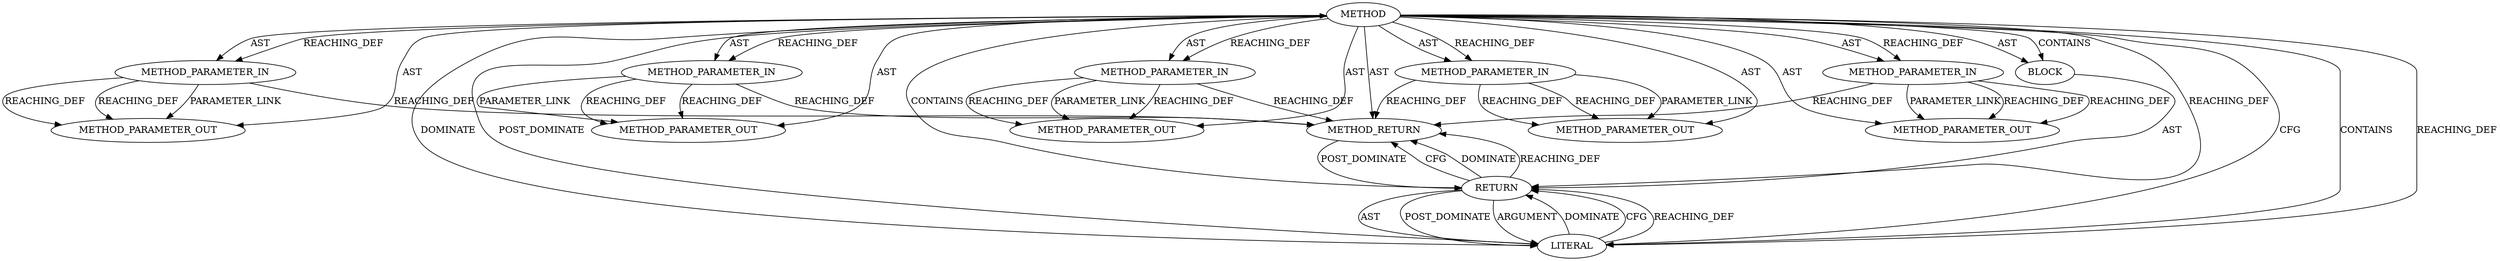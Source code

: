 digraph {
  27009 [label=METHOD_PARAMETER_OUT ORDER=2 CODE="EVP_PKEY *pkey" IS_VARIADIC=false COLUMN_NUMBER=39 LINE_NUMBER=98 TYPE_FULL_NAME="EVP_PKEY" EVALUATION_STRATEGY="BY_VALUE" INDEX=2 NAME="pkey"]
  16332 [label=METHOD_PARAMETER_IN ORDER=5 CODE="unsigned int flags" IS_VARIADIC=false COLUMN_NUMBER=5 LINE_NUMBER=99 TYPE_FULL_NAME="unsigned int" EVALUATION_STRATEGY="BY_VALUE" INDEX=5 NAME="flags"]
  16328 [label=METHOD_PARAMETER_IN ORDER=1 CODE="CMS_ContentInfo *cms" IS_VARIADIC=false COLUMN_NUMBER=17 LINE_NUMBER=98 TYPE_FULL_NAME="CMS_ContentInfo" EVALUATION_STRATEGY="BY_VALUE" INDEX=1 NAME="cms"]
  16336 [label=METHOD_RETURN ORDER=7 CODE="int" COLUMN_NUMBER=1 LINE_NUMBER=98 TYPE_FULL_NAME="int" EVALUATION_STRATEGY="BY_VALUE"]
  16335 [label=LITERAL ORDER=1 ARGUMENT_INDEX=-1 CODE="0" COLUMN_NUMBER=9 LINE_NUMBER=101 TYPE_FULL_NAME="int"]
  16327 [label=METHOD COLUMN_NUMBER=1 LINE_NUMBER=98 COLUMN_NUMBER_END=2 IS_EXTERNAL=false SIGNATURE="int CMS_decrypt (CMS_ContentInfo*,EVP_PKEY*,X509*,BIO*,unsigned int)" NAME="CMS_decrypt" AST_PARENT_TYPE="TYPE_DECL" AST_PARENT_FULL_NAME="/home/kb/PycharmProjects/in-line-we-trust/data/raw/openssl/functions/CMS_decrypt--eeb9cdfc945783753c1d.c:<global>" ORDER=6 CODE="int CMS_decrypt (CMS_ContentInfo *cms,EVP_PKEY *pkey,X509 *cert,BIO *data,unsigned int flags)" FULL_NAME="CMS_decrypt" LINE_NUMBER_END=102 FILENAME="/home/kb/PycharmProjects/in-line-we-trust/data/raw/openssl/functions/CMS_decrypt--eeb9cdfc945783753c1d.c"]
  27011 [label=METHOD_PARAMETER_OUT ORDER=4 CODE="BIO *data" IS_VARIADIC=false COLUMN_NUMBER=67 LINE_NUMBER=98 TYPE_FULL_NAME="BIO" EVALUATION_STRATEGY="BY_VALUE" INDEX=4 NAME="data"]
  16330 [label=METHOD_PARAMETER_IN ORDER=3 CODE="X509 *cert" IS_VARIADIC=false COLUMN_NUMBER=55 LINE_NUMBER=98 TYPE_FULL_NAME="X509" EVALUATION_STRATEGY="BY_VALUE" INDEX=3 NAME="cert"]
  16333 [label=BLOCK ORDER=6 ARGUMENT_INDEX=-1 CODE="<empty>" COLUMN_NUMBER=2 LINE_NUMBER=100 TYPE_FULL_NAME="void"]
  27010 [label=METHOD_PARAMETER_OUT ORDER=3 CODE="X509 *cert" IS_VARIADIC=false COLUMN_NUMBER=55 LINE_NUMBER=98 TYPE_FULL_NAME="X509" EVALUATION_STRATEGY="BY_VALUE" INDEX=3 NAME="cert"]
  27008 [label=METHOD_PARAMETER_OUT ORDER=1 CODE="CMS_ContentInfo *cms" IS_VARIADIC=false COLUMN_NUMBER=17 LINE_NUMBER=98 TYPE_FULL_NAME="CMS_ContentInfo" EVALUATION_STRATEGY="BY_VALUE" INDEX=1 NAME="cms"]
  16329 [label=METHOD_PARAMETER_IN ORDER=2 CODE="EVP_PKEY *pkey" IS_VARIADIC=false COLUMN_NUMBER=39 LINE_NUMBER=98 TYPE_FULL_NAME="EVP_PKEY" EVALUATION_STRATEGY="BY_VALUE" INDEX=2 NAME="pkey"]
  16331 [label=METHOD_PARAMETER_IN ORDER=4 CODE="BIO *data" IS_VARIADIC=false COLUMN_NUMBER=67 LINE_NUMBER=98 TYPE_FULL_NAME="BIO" EVALUATION_STRATEGY="BY_VALUE" INDEX=4 NAME="data"]
  27012 [label=METHOD_PARAMETER_OUT ORDER=5 CODE="unsigned int flags" IS_VARIADIC=false COLUMN_NUMBER=5 LINE_NUMBER=99 TYPE_FULL_NAME="unsigned int" EVALUATION_STRATEGY="BY_VALUE" INDEX=5 NAME="flags"]
  16334 [label=RETURN ORDER=1 ARGUMENT_INDEX=-1 CODE="return 0;" COLUMN_NUMBER=2 LINE_NUMBER=101]
  16334 -> 16335 [label=ARGUMENT ]
  16327 -> 16332 [label=REACHING_DEF VARIABLE=""]
  16334 -> 16335 [label=AST ]
  16328 -> 16336 [label=REACHING_DEF VARIABLE="cms"]
  16335 -> 16334 [label=DOMINATE ]
  16334 -> 16335 [label=POST_DOMINATE ]
  16327 -> 27010 [label=AST ]
  16327 -> 27009 [label=AST ]
  16327 -> 16335 [label=CFG ]
  16335 -> 16327 [label=POST_DOMINATE ]
  16327 -> 16328 [label=REACHING_DEF VARIABLE=""]
  16327 -> 16336 [label=AST ]
  16334 -> 16336 [label=CFG ]
  16327 -> 16330 [label=AST ]
  16329 -> 27009 [label=PARAMETER_LINK ]
  16327 -> 16331 [label=AST ]
  16327 -> 16329 [label=AST ]
  16334 -> 16336 [label=DOMINATE ]
  16333 -> 16334 [label=AST ]
  16327 -> 16335 [label=CONTAINS ]
  16328 -> 27008 [label=PARAMETER_LINK ]
  16327 -> 16335 [label=REACHING_DEF VARIABLE=""]
  16327 -> 16333 [label=CONTAINS ]
  16329 -> 16336 [label=REACHING_DEF VARIABLE="pkey"]
  16327 -> 16334 [label=REACHING_DEF VARIABLE=""]
  16327 -> 16329 [label=REACHING_DEF VARIABLE=""]
  16327 -> 16330 [label=REACHING_DEF VARIABLE=""]
  16327 -> 16334 [label=CONTAINS ]
  16327 -> 16335 [label=DOMINATE ]
  16331 -> 27011 [label=PARAMETER_LINK ]
  16332 -> 27012 [label=PARAMETER_LINK ]
  16329 -> 27009 [label=REACHING_DEF VARIABLE="pkey"]
  16329 -> 27009 [label=REACHING_DEF VARIABLE="pkey"]
  16327 -> 27008 [label=AST ]
  16335 -> 16334 [label=CFG ]
  16328 -> 27008 [label=REACHING_DEF VARIABLE="cms"]
  16328 -> 27008 [label=REACHING_DEF VARIABLE="cms"]
  16327 -> 27011 [label=AST ]
  16332 -> 16336 [label=REACHING_DEF VARIABLE="flags"]
  16331 -> 27011 [label=REACHING_DEF VARIABLE="data"]
  16331 -> 27011 [label=REACHING_DEF VARIABLE="data"]
  16327 -> 16333 [label=AST ]
  16327 -> 16328 [label=AST ]
  16327 -> 27012 [label=AST ]
  16331 -> 16336 [label=REACHING_DEF VARIABLE="data"]
  16327 -> 16332 [label=AST ]
  16336 -> 16334 [label=POST_DOMINATE ]
  16327 -> 16331 [label=REACHING_DEF VARIABLE=""]
  16330 -> 27010 [label=PARAMETER_LINK ]
  16330 -> 27010 [label=REACHING_DEF VARIABLE="cert"]
  16330 -> 27010 [label=REACHING_DEF VARIABLE="cert"]
  16332 -> 27012 [label=REACHING_DEF VARIABLE="flags"]
  16332 -> 27012 [label=REACHING_DEF VARIABLE="flags"]
  16335 -> 16334 [label=REACHING_DEF VARIABLE="0"]
  16330 -> 16336 [label=REACHING_DEF VARIABLE="cert"]
  16334 -> 16336 [label=REACHING_DEF VARIABLE="<RET>"]
}
